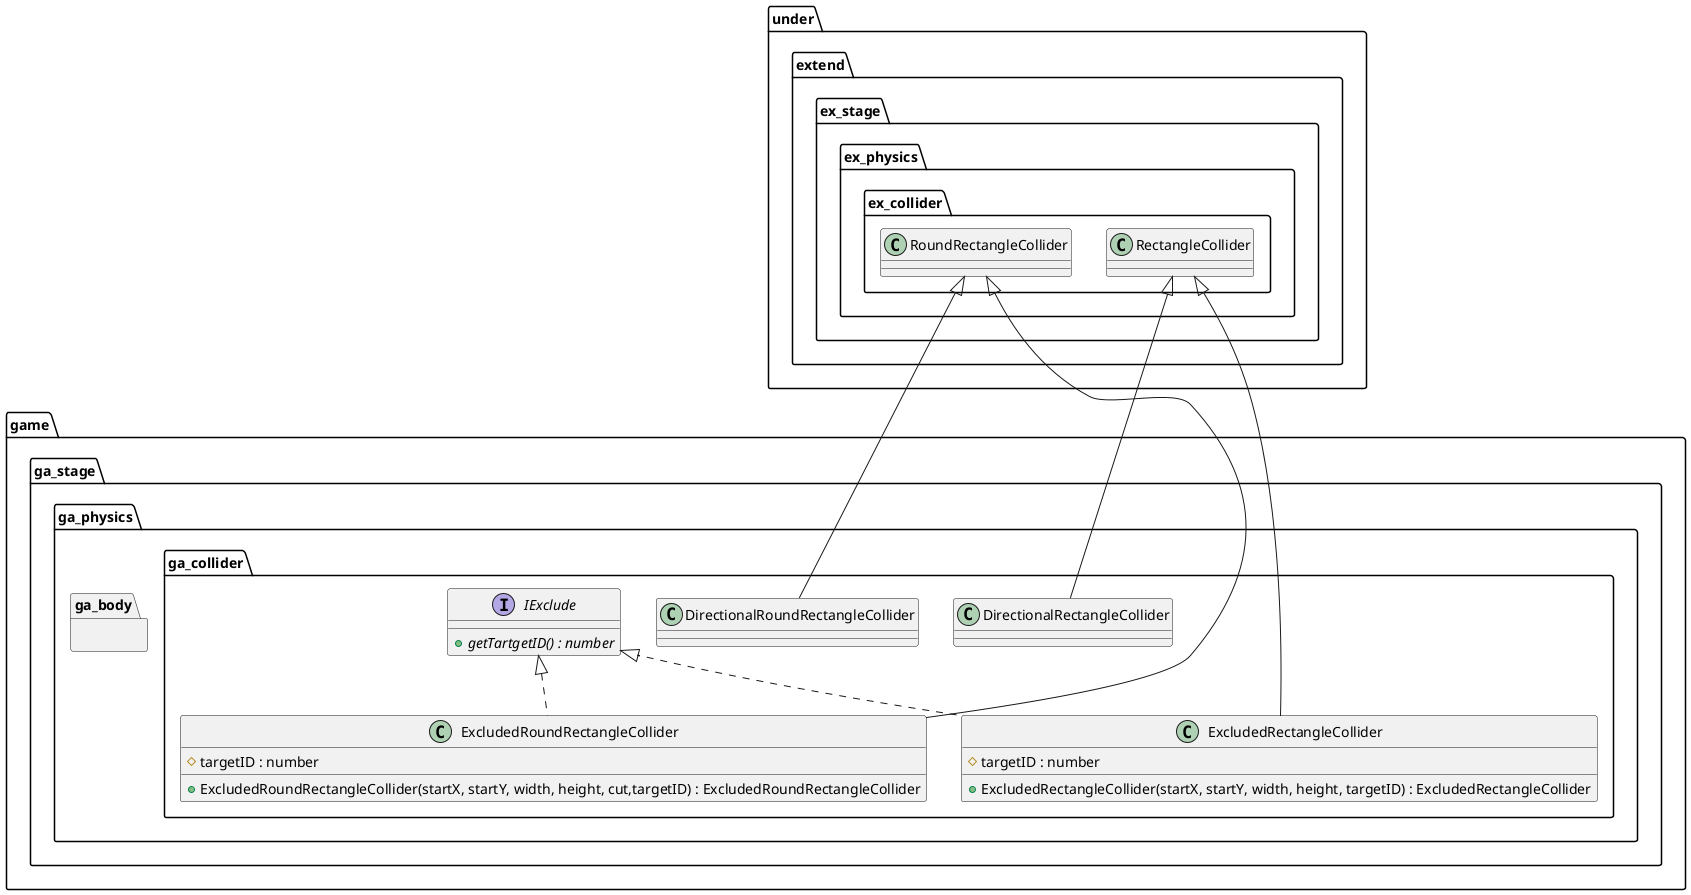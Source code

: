 @startuml PhysicalGame

package game {
    package ga_stage {
        package ga_physics {
            package ga_body {

            }
            package ga_collider {
                class DirectionalRectangleCollider
                class DirectionalRoundRectangleCollider
                class ExcludedRectangleCollider {
                    +ExcludedRectangleCollider(startX, startY, width, height, targetID) : ExcludedRectangleCollider
                    #targetID : number
                }
                class ExcludedRoundRectangleCollider {
                    +ExcludedRoundRectangleCollider(startX, startY, width, height, cut,targetID) : ExcludedRoundRectangleCollider
                    #targetID : number
                }
                interface IExclude {
                    {abstract} +getTartgetID() : number
                }
            }
        }
    }
}

package under {
    package extend {
        package ex_stage {
            package ex_physics {
                package ex_collider {
                    class RectangleCollider
                    class RoundRectangleCollider
                }
            }
        }
    }
}

RectangleCollider <|-- DirectionalRectangleCollider
RoundRectangleCollider <|-- DirectionalRoundRectangleCollider
RectangleCollider <|-- ExcludedRectangleCollider
IExclude <|.. ExcludedRectangleCollider
RoundRectangleCollider <|-- ExcludedRoundRectangleCollider
IExclude <|.. ExcludedRoundRectangleCollider

@enduml
